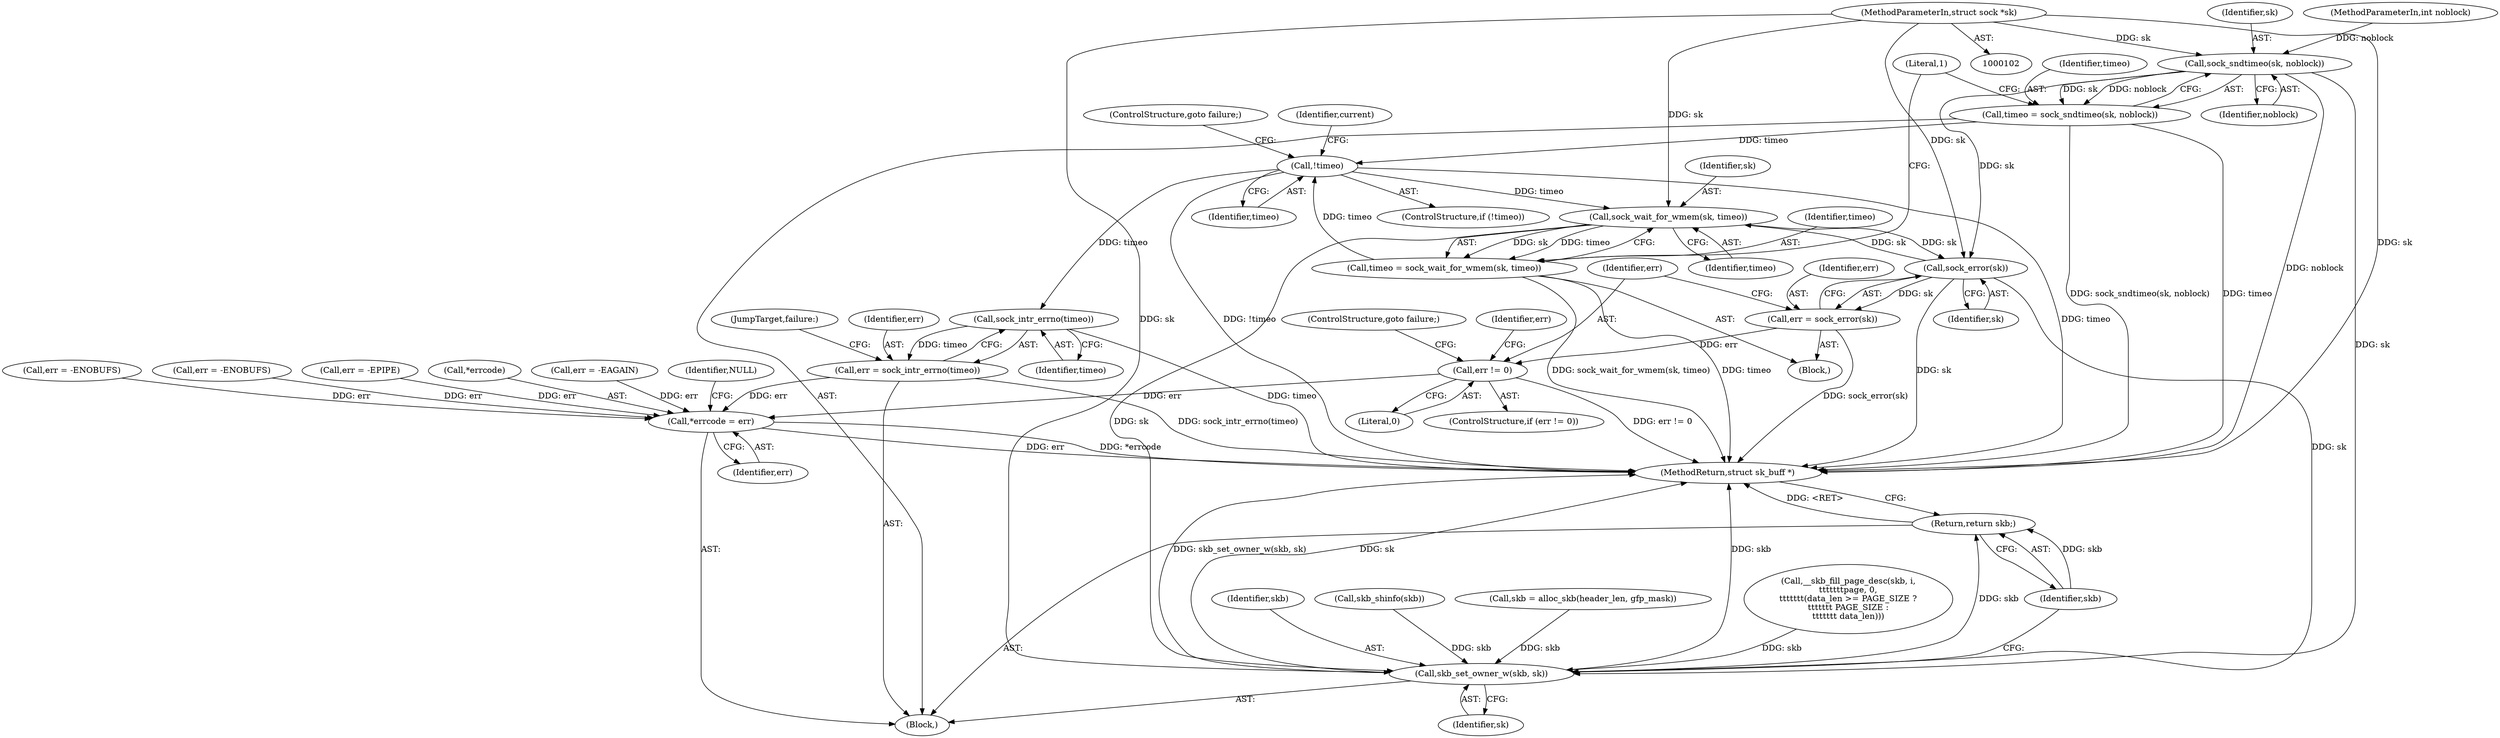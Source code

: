 digraph "0_linux_cc9b17ad29ecaa20bfe426a8d4dbfb94b13ff1cc@pointer" {
"1000103" [label="(MethodParameterIn,struct sock *sk)"];
"1000127" [label="(Call,sock_sndtimeo(sk, noblock))"];
"1000125" [label="(Call,timeo = sock_sndtimeo(sk, noblock))"];
"1000274" [label="(Call,!timeo)"];
"1000283" [label="(Call,sock_wait_for_wmem(sk, timeo))"];
"1000135" [label="(Call,sock_error(sk))"];
"1000133" [label="(Call,err = sock_error(sk))"];
"1000138" [label="(Call,err != 0)"];
"1000297" [label="(Call,*errcode = err)"];
"1000286" [label="(Call,skb_set_owner_w(skb, sk))"];
"1000289" [label="(Return,return skb;)"];
"1000281" [label="(Call,timeo = sock_wait_for_wmem(sk, timeo))"];
"1000294" [label="(Call,sock_intr_errno(timeo))"];
"1000292" [label="(Call,err = sock_intr_errno(timeo))"];
"1000285" [label="(Identifier,timeo)"];
"1000292" [label="(Call,err = sock_intr_errno(timeo))"];
"1000279" [label="(Identifier,current)"];
"1000139" [label="(Identifier,err)"];
"1000126" [label="(Identifier,timeo)"];
"1000287" [label="(Identifier,skb)"];
"1000128" [label="(Identifier,sk)"];
"1000220" [label="(Call,err = -ENOBUFS)"];
"1000281" [label="(Call,timeo = sock_wait_for_wmem(sk, timeo))"];
"1000273" [label="(ControlStructure,if (!timeo))"];
"1000294" [label="(Call,sock_intr_errno(timeo))"];
"1000137" [label="(ControlStructure,if (err != 0))"];
"1000143" [label="(Identifier,err)"];
"1000297" [label="(Call,*errcode = err)"];
"1000194" [label="(Call,skb_shinfo(skb))"];
"1000303" [label="(MethodReturn,struct sk_buff *)"];
"1000284" [label="(Identifier,sk)"];
"1000248" [label="(Call,err = -ENOBUFS)"];
"1000141" [label="(ControlStructure,goto failure;)"];
"1000295" [label="(Identifier,timeo)"];
"1000140" [label="(Literal,0)"];
"1000286" [label="(Call,skb_set_owner_w(skb, sk))"];
"1000142" [label="(Call,err = -EPIPE)"];
"1000164" [label="(Call,skb = alloc_skb(header_len, gfp_mask))"];
"1000290" [label="(Identifier,skb)"];
"1000136" [label="(Identifier,sk)"];
"1000138" [label="(Call,err != 0)"];
"1000135" [label="(Call,sock_error(sk))"];
"1000108" [label="(Block,)"];
"1000289" [label="(Return,return skb;)"];
"1000298" [label="(Call,*errcode)"];
"1000129" [label="(Identifier,noblock)"];
"1000300" [label="(Identifier,err)"];
"1000133" [label="(Call,err = sock_error(sk))"];
"1000131" [label="(Literal,1)"];
"1000125" [label="(Call,timeo = sock_sndtimeo(sk, noblock))"];
"1000127" [label="(Call,sock_sndtimeo(sk, noblock))"];
"1000293" [label="(Identifier,err)"];
"1000103" [label="(MethodParameterIn,struct sock *sk)"];
"1000106" [label="(MethodParameterIn,int noblock)"];
"1000275" [label="(Identifier,timeo)"];
"1000233" [label="(Call,__skb_fill_page_desc(skb, i,\n\t\t\t\t\t\t\tpage, 0,\n\t\t\t\t\t\t\t(data_len >= PAGE_SIZE ?\n\t\t\t\t\t\t\t PAGE_SIZE :\n\t\t\t\t\t\t\t data_len)))"];
"1000269" [label="(Call,err = -EAGAIN)"];
"1000282" [label="(Identifier,timeo)"];
"1000283" [label="(Call,sock_wait_for_wmem(sk, timeo))"];
"1000274" [label="(Call,!timeo)"];
"1000134" [label="(Identifier,err)"];
"1000132" [label="(Block,)"];
"1000288" [label="(Identifier,sk)"];
"1000276" [label="(ControlStructure,goto failure;)"];
"1000302" [label="(Identifier,NULL)"];
"1000296" [label="(JumpTarget,failure:)"];
"1000103" -> "1000102"  [label="AST: "];
"1000103" -> "1000303"  [label="DDG: sk"];
"1000103" -> "1000127"  [label="DDG: sk"];
"1000103" -> "1000135"  [label="DDG: sk"];
"1000103" -> "1000283"  [label="DDG: sk"];
"1000103" -> "1000286"  [label="DDG: sk"];
"1000127" -> "1000125"  [label="AST: "];
"1000127" -> "1000129"  [label="CFG: "];
"1000128" -> "1000127"  [label="AST: "];
"1000129" -> "1000127"  [label="AST: "];
"1000125" -> "1000127"  [label="CFG: "];
"1000127" -> "1000303"  [label="DDG: noblock"];
"1000127" -> "1000125"  [label="DDG: sk"];
"1000127" -> "1000125"  [label="DDG: noblock"];
"1000106" -> "1000127"  [label="DDG: noblock"];
"1000127" -> "1000135"  [label="DDG: sk"];
"1000127" -> "1000286"  [label="DDG: sk"];
"1000125" -> "1000108"  [label="AST: "];
"1000126" -> "1000125"  [label="AST: "];
"1000131" -> "1000125"  [label="CFG: "];
"1000125" -> "1000303"  [label="DDG: sock_sndtimeo(sk, noblock)"];
"1000125" -> "1000303"  [label="DDG: timeo"];
"1000125" -> "1000274"  [label="DDG: timeo"];
"1000274" -> "1000273"  [label="AST: "];
"1000274" -> "1000275"  [label="CFG: "];
"1000275" -> "1000274"  [label="AST: "];
"1000276" -> "1000274"  [label="CFG: "];
"1000279" -> "1000274"  [label="CFG: "];
"1000274" -> "1000303"  [label="DDG: timeo"];
"1000274" -> "1000303"  [label="DDG: !timeo"];
"1000281" -> "1000274"  [label="DDG: timeo"];
"1000274" -> "1000283"  [label="DDG: timeo"];
"1000274" -> "1000294"  [label="DDG: timeo"];
"1000283" -> "1000281"  [label="AST: "];
"1000283" -> "1000285"  [label="CFG: "];
"1000284" -> "1000283"  [label="AST: "];
"1000285" -> "1000283"  [label="AST: "];
"1000281" -> "1000283"  [label="CFG: "];
"1000283" -> "1000135"  [label="DDG: sk"];
"1000283" -> "1000281"  [label="DDG: sk"];
"1000283" -> "1000281"  [label="DDG: timeo"];
"1000135" -> "1000283"  [label="DDG: sk"];
"1000283" -> "1000286"  [label="DDG: sk"];
"1000135" -> "1000133"  [label="AST: "];
"1000135" -> "1000136"  [label="CFG: "];
"1000136" -> "1000135"  [label="AST: "];
"1000133" -> "1000135"  [label="CFG: "];
"1000135" -> "1000303"  [label="DDG: sk"];
"1000135" -> "1000133"  [label="DDG: sk"];
"1000135" -> "1000286"  [label="DDG: sk"];
"1000133" -> "1000132"  [label="AST: "];
"1000134" -> "1000133"  [label="AST: "];
"1000139" -> "1000133"  [label="CFG: "];
"1000133" -> "1000303"  [label="DDG: sock_error(sk)"];
"1000133" -> "1000138"  [label="DDG: err"];
"1000138" -> "1000137"  [label="AST: "];
"1000138" -> "1000140"  [label="CFG: "];
"1000139" -> "1000138"  [label="AST: "];
"1000140" -> "1000138"  [label="AST: "];
"1000141" -> "1000138"  [label="CFG: "];
"1000143" -> "1000138"  [label="CFG: "];
"1000138" -> "1000303"  [label="DDG: err != 0"];
"1000138" -> "1000297"  [label="DDG: err"];
"1000297" -> "1000108"  [label="AST: "];
"1000297" -> "1000300"  [label="CFG: "];
"1000298" -> "1000297"  [label="AST: "];
"1000300" -> "1000297"  [label="AST: "];
"1000302" -> "1000297"  [label="CFG: "];
"1000297" -> "1000303"  [label="DDG: *errcode"];
"1000297" -> "1000303"  [label="DDG: err"];
"1000220" -> "1000297"  [label="DDG: err"];
"1000292" -> "1000297"  [label="DDG: err"];
"1000142" -> "1000297"  [label="DDG: err"];
"1000269" -> "1000297"  [label="DDG: err"];
"1000248" -> "1000297"  [label="DDG: err"];
"1000286" -> "1000108"  [label="AST: "];
"1000286" -> "1000288"  [label="CFG: "];
"1000287" -> "1000286"  [label="AST: "];
"1000288" -> "1000286"  [label="AST: "];
"1000290" -> "1000286"  [label="CFG: "];
"1000286" -> "1000303"  [label="DDG: skb"];
"1000286" -> "1000303"  [label="DDG: skb_set_owner_w(skb, sk)"];
"1000286" -> "1000303"  [label="DDG: sk"];
"1000194" -> "1000286"  [label="DDG: skb"];
"1000233" -> "1000286"  [label="DDG: skb"];
"1000164" -> "1000286"  [label="DDG: skb"];
"1000286" -> "1000289"  [label="DDG: skb"];
"1000289" -> "1000108"  [label="AST: "];
"1000289" -> "1000290"  [label="CFG: "];
"1000290" -> "1000289"  [label="AST: "];
"1000303" -> "1000289"  [label="CFG: "];
"1000289" -> "1000303"  [label="DDG: <RET>"];
"1000290" -> "1000289"  [label="DDG: skb"];
"1000281" -> "1000132"  [label="AST: "];
"1000282" -> "1000281"  [label="AST: "];
"1000131" -> "1000281"  [label="CFG: "];
"1000281" -> "1000303"  [label="DDG: timeo"];
"1000281" -> "1000303"  [label="DDG: sock_wait_for_wmem(sk, timeo)"];
"1000294" -> "1000292"  [label="AST: "];
"1000294" -> "1000295"  [label="CFG: "];
"1000295" -> "1000294"  [label="AST: "];
"1000292" -> "1000294"  [label="CFG: "];
"1000294" -> "1000303"  [label="DDG: timeo"];
"1000294" -> "1000292"  [label="DDG: timeo"];
"1000292" -> "1000108"  [label="AST: "];
"1000293" -> "1000292"  [label="AST: "];
"1000296" -> "1000292"  [label="CFG: "];
"1000292" -> "1000303"  [label="DDG: sock_intr_errno(timeo)"];
}
